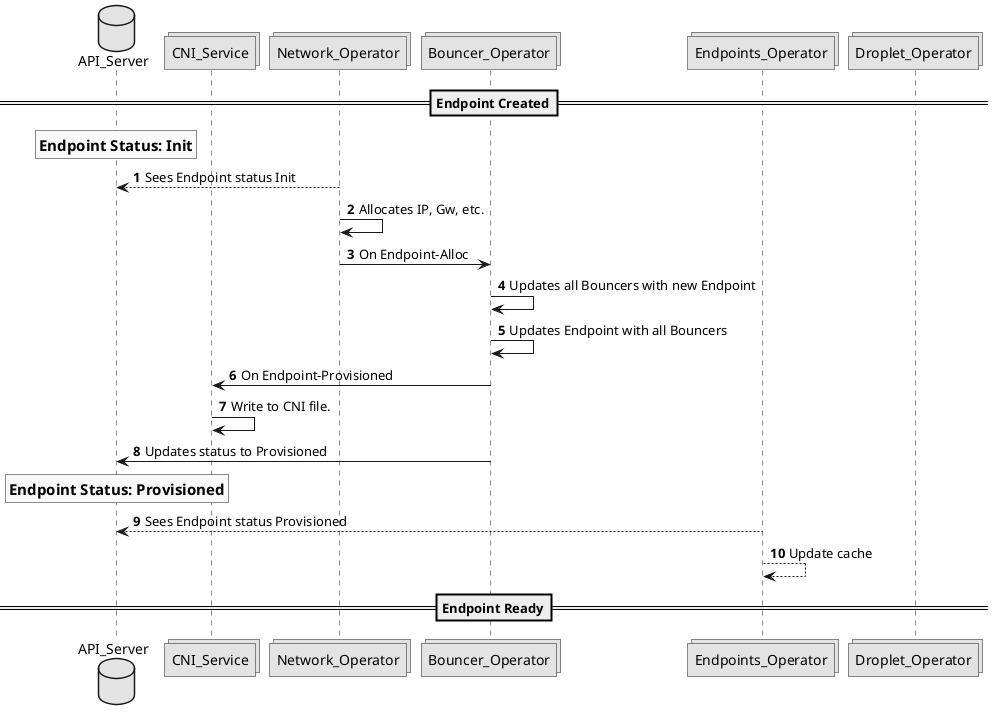 @startuml

skinparam monochrome true
autonumber

database API_Server
collections CNI_Service
collections Network_Operator
collections Bouncer_Operator
collections Endpoints_Operator
collections Droplet_Operator

==Endpoint Created==
rnote over API_Server: == Endpoint Status: Init
Network_Operator --> API_Server: Sees Endpoint status Init
Network_Operator -> Network_Operator: Allocates IP, Gw, etc.
Network_Operator -> Bouncer_Operator: On Endpoint-Alloc
Bouncer_Operator -> Bouncer_Operator: Updates all Bouncers with new Endpoint
Bouncer_Operator -> Bouncer_Operator: Updates Endpoint with all Bouncers
Bouncer_Operator -> CNI_Service: On Endpoint-Provisioned
CNI_Service -> CNI_Service: Write to CNI file.
Bouncer_Operator -> API_Server: Updates status to Provisioned
rnote over API_Server: ==Endpoint Status: Provisioned
Endpoints_Operator --> API_Server: Sees Endpoint status Provisioned
Endpoints_Operator --> Endpoints_Operator: Update cache
==Endpoint Ready==
@enduml
